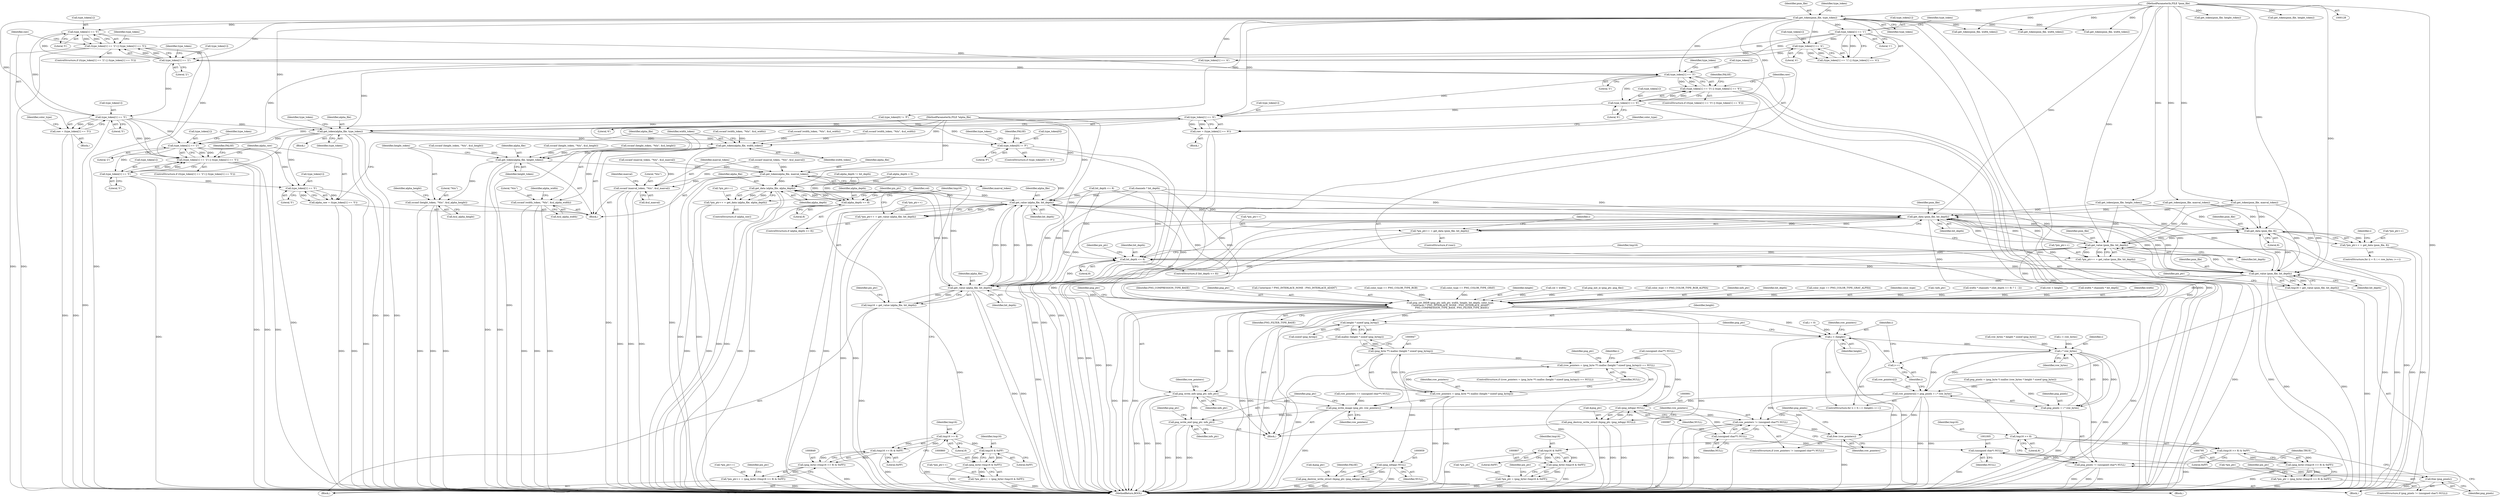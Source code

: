 digraph "1_Android_9d4853418ab2f754c2b63e091c29c5529b8b86ca_159@array" {
"1000285" [label="(Call,type_token[1] == '5')"];
"1000209" [label="(Call,get_token(pnm_file, type_token))"];
"1000129" [label="(MethodParameterIn,FILE *pnm_file)"];
"1000280" [label="(Call,type_token[1] == '2')"];
"1000224" [label="(Call,type_token[1] == '1')"];
"1000229" [label="(Call,type_token[1] == '4')"];
"1000279" [label="(Call,(type_token[1] == '2') || (type_token[1] == '5'))"];
"1000508" [label="(Call,(type_token[1] == '2') || (type_token[1] == '5'))"];
"1000293" [label="(Call,type_token[1] == '5')"];
"1000291" [label="(Call,raw = (type_token[1] == '5'))"];
"1000494" [label="(Call,get_token(alpha_file, type_token))"];
"1000498" [label="(Call,type_token[0] != 'P')"];
"1000509" [label="(Call,type_token[1] == '2')"];
"1000514" [label="(Call,type_token[1] == '5')"];
"1000522" [label="(Call,type_token[1] == '5')"];
"1000520" [label="(Call,alpha_raw = (type_token[1] == '5'))"];
"1000527" [label="(Call,get_token(alpha_file, width_token))"];
"1000530" [label="(Call,sscanf (width_token, \"%lu\", &ul_alpha_width))"];
"1000546" [label="(Call,get_token(alpha_file, height_token))"];
"1000549" [label="(Call,sscanf (height_token, \"%lu\", &ul_alpha_height))"];
"1000565" [label="(Call,get_token(alpha_file, maxval_token))"];
"1000568" [label="(Call,sscanf (maxval_token, \"%lu\", &ul_maxval))"];
"1000822" [label="(Call,get_data (alpha_file, alpha_depth))"];
"1000818" [label="(Call,*pix_ptr++ = get_data (alpha_file, alpha_depth))"];
"1000827" [label="(Call,alpha_depth <= 8)"];
"1000834" [label="(Call,get_value (alpha_file, bit_depth))"];
"1000769" [label="(Call,get_data (pnm_file, bit_depth))"];
"1000736" [label="(Call,get_data (pnm_file, 8))"];
"1000732" [label="(Call,*pix_ptr++ = get_data (pnm_file, 8))"];
"1000781" [label="(Call,get_value (pnm_file, bit_depth))"];
"1000774" [label="(Call,bit_depth <= 8)"];
"1000788" [label="(Call,get_value (pnm_file, bit_depth))"];
"1000786" [label="(Call,tmp16 = get_value (pnm_file, bit_depth))"];
"1000797" [label="(Call,tmp16 >> 8)"];
"1000796" [label="(Call,(tmp16 >> 8) & 0xFF)"];
"1000794" [label="(Call,(png_byte) ((tmp16 >> 8) & 0xFF))"];
"1000791" [label="(Call,*pix_ptr = (png_byte) ((tmp16 >> 8) & 0xFF))"];
"1000808" [label="(Call,tmp16 & 0xFF)"];
"1000806" [label="(Call,(png_byte) (tmp16 & 0xFF))"];
"1000803" [label="(Call,*pix_ptr = (png_byte) (tmp16 & 0xFF))"];
"1000841" [label="(Call,get_value (alpha_file, bit_depth))"];
"1000839" [label="(Call,tmp16 = get_value (alpha_file, bit_depth))"];
"1000851" [label="(Call,tmp16 >> 8)"];
"1000850" [label="(Call,(tmp16 >> 8) & 0xFF)"];
"1000848" [label="(Call,(png_byte) ((tmp16 >> 8) & 0xFF))"];
"1000844" [label="(Call,*pix_ptr++ = (png_byte) ((tmp16 >> 8) & 0xFF))"];
"1000861" [label="(Call,tmp16 & 0xFF)"];
"1000859" [label="(Call,(png_byte) (tmp16 & 0xFF))"];
"1000855" [label="(Call,*pix_ptr++ = (png_byte) (tmp16 & 0xFF))"];
"1000918" [label="(Call,png_set_IHDR (png_ptr, info_ptr, width, height, bit_depth, color_type,\n (!interlace) ? PNG_INTERLACE_NONE : PNG_INTERLACE_ADAM7,\n    PNG_COMPRESSION_TYPE_BASE, PNG_FILTER_TYPE_BASE))"];
"1000932" [label="(Call,png_write_info (png_ptr, info_ptr))"];
"1000981" [label="(Call,png_write_image (png_ptr, row_pointers))"];
"1000984" [label="(Call,png_write_end (png_ptr, info_ptr))"];
"1000994" [label="(Call,row_pointers != (unsigned char**) NULL)"];
"1000999" [label="(Call,free (row_pointers))"];
"1000949" [label="(Call,height * sizeof (png_bytep))"];
"1000948" [label="(Call,malloc (height * sizeof (png_bytep)))"];
"1000946" [label="(Call,(png_byte **) malloc (height * sizeof (png_bytep)))"];
"1000943" [label="(Call,(row_pointers = (png_byte **) malloc (height * sizeof (png_bytep))) == NULL)"];
"1000958" [label="(Call,(png_infopp) NULL)"];
"1000955" [label="(Call,png_destroy_write_struct (&png_ptr, (png_infopp) NULL))"];
"1000990" [label="(Call,(png_infopp) NULL)"];
"1000987" [label="(Call,png_destroy_write_struct (&png_ptr, (png_infopp) NULL))"];
"1000996" [label="(Call,(unsigned char**) NULL)"];
"1001004" [label="(Call,(unsigned char*) NULL)"];
"1001002" [label="(Call,png_pixels != (unsigned char*) NULL)"];
"1001007" [label="(Call,free (png_pixels))"];
"1000944" [label="(Call,row_pointers = (png_byte **) malloc (height * sizeof (png_bytep)))"];
"1000967" [label="(Call,i < (height))"];
"1000978" [label="(Call,i * row_bytes)"];
"1000970" [label="(Call,i++)"];
"1000972" [label="(Call,row_pointers[i] = png_pixels + i * row_bytes)"];
"1000976" [label="(Call,png_pixels + i * row_bytes)"];
"1000777" [label="(Call,*pix_ptr++ = get_value (pnm_file, bit_depth))"];
"1000765" [label="(Call,*pix_ptr++ = get_data (pnm_file, bit_depth))"];
"1000830" [label="(Call,*pix_ptr++ = get_value (alpha_file, bit_depth))"];
"1000378" [label="(Call,type_token[1] == '3')"];
"1000377" [label="(Call,(type_token[1] == '3') || (type_token[1] == '6'))"];
"1000383" [label="(Call,type_token[1] == '6')"];
"1000391" [label="(Call,type_token[1] == '6')"];
"1000389" [label="(Call,raw = (type_token[1] == '6'))"];
"1000731" [label="(Identifier,i)"];
"1000823" [label="(Identifier,alpha_file)"];
"1000686" [label="(Call,bit_depth <= 8)"];
"1000855" [label="(Call,*pix_ptr++ = (png_byte) (tmp16 & 0xFF))"];
"1000930" [label="(Identifier,PNG_COMPRESSION_TYPE_BASE)"];
"1000786" [label="(Call,tmp16 = get_value (pnm_file, bit_depth))"];
"1000693" [label="(Call,png_pixels = (png_byte *) malloc (row_bytes * height * sizeof (png_byte)))"];
"1000919" [label="(Identifier,png_ptr)"];
"1000129" [label="(MethodParameterIn,FILE *pnm_file)"];
"1000287" [label="(Identifier,type_token)"];
"1000960" [label="(Identifier,NULL)"];
"1000387" [label="(Literal,'6')"];
"1000829" [label="(Literal,8)"];
"1000330" [label="(Call,sscanf (maxval_token, \"%lu\", &ul_maxval))"];
"1000327" [label="(Call,get_token(pnm_file, maxval_token))"];
"1000518" [label="(Literal,'5')"];
"1000550" [label="(Identifier,height_token)"];
"1000799" [label="(Literal,8)"];
"1000925" [label="(Call,(!interlace) ? PNG_INTERLACE_NONE : PNG_INTERLACE_ADAM7)"];
"1000978" [label="(Call,i * row_bytes)"];
"1000233" [label="(Literal,'4')"];
"1000782" [label="(Identifier,pnm_file)"];
"1000640" [label="(Call,color_type == PNG_COLOR_TYPE_RGB)"];
"1000787" [label="(Identifier,tmp16)"];
"1000532" [label="(Literal,\"%lu\")"];
"1000765" [label="(Call,*pix_ptr++ = get_data (pnm_file, bit_depth))"];
"1000479" [label="(Block,)"];
"1000415" [label="(Call,sscanf (height_token, \"%lu\", &ul_height))"];
"1000210" [label="(Identifier,pnm_file)"];
"1000551" [label="(Literal,\"%lu\")"];
"1000223" [label="(Call,(type_token[1] == '1') || (type_token[1] == '4'))"];
"1000783" [label="(Identifier,bit_depth)"];
"1000780" [label="(Identifier,pix_ptr)"];
"1000624" [label="(Call,color_type == PNG_COLOR_TYPE_GRAY)"];
"1000932" [label="(Call,png_write_info (png_ptr, info_ptr))"];
"1000993" [label="(ControlStructure,if (row_pointers != (unsigned char**) NULL))"];
"1000566" [label="(Identifier,alpha_file)"];
"1000727" [label="(Call,i < row_bytes)"];
"1000922" [label="(Identifier,height)"];
"1000990" [label="(Call,(png_infopp) NULL)"];
"1000859" [label="(Call,(png_byte) (tmp16 & 0xFF))"];
"1000528" [label="(Identifier,alpha_file)"];
"1000507" [label="(ControlStructure,if ((type_token[1] == '2') || (type_token[1] == '5')))"];
"1000531" [label="(Identifier,width_token)"];
"1000844" [label="(Call,*pix_ptr++ = (png_byte) ((tmp16 >> 8) & 0xFF))"];
"1000963" [label="(ControlStructure,for (i = 0; i < (height); i++))"];
"1000785" [label="(Block,)"];
"1000377" [label="(Call,(type_token[1] == '3') || (type_token[1] == '6'))"];
"1000523" [label="(Call,type_token[1])"];
"1000297" [label="(Literal,'5')"];
"1000499" [label="(Call,type_token[0])"];
"1000390" [label="(Identifier,raw)"];
"1000847" [label="(Identifier,pix_ptr)"];
"1000723" [label="(ControlStructure,for (i = 0; i < row_bytes; i++))"];
"1000950" [label="(Identifier,height)"];
"1000862" [label="(Identifier,tmp16)"];
"1000794" [label="(Call,(png_byte) ((tmp16 >> 8) & 0xFF))"];
"1000301" [label="(Call,get_token(pnm_file, width_token))"];
"1000949" [label="(Call,height * sizeof (png_bytep))"];
"1000937" [label="(Identifier,row_pointers)"];
"1000778" [label="(Call,*pix_ptr++)"];
"1000225" [label="(Call,type_token[1])"];
"1000944" [label="(Call,row_pointers = (png_byte **) malloc (height * sizeof (png_bytep)))"];
"1000568" [label="(Call,sscanf (maxval_token, \"%lu\", &ul_maxval))"];
"1000314" [label="(Call,get_token(pnm_file, height_token))"];
"1000736" [label="(Call,get_data (pnm_file, 8))"];
"1000527" [label="(Call,get_token(alpha_file, width_token))"];
"1001000" [label="(Identifier,row_pointers)"];
"1000999" [label="(Call,free (row_pointers))"];
"1000215" [label="(Identifier,type_token)"];
"1000934" [label="(Identifier,info_ptr)"];
"1000852" [label="(Identifier,tmp16)"];
"1001007" [label="(Call,free (png_pixels))"];
"1000968" [label="(Identifier,i)"];
"1000281" [label="(Call,type_token[1])"];
"1000774" [label="(Call,bit_depth <= 8)"];
"1000836" [label="(Identifier,bit_depth)"];
"1001011" [label="(MethodReturn,BOOL)"];
"1000790" [label="(Identifier,bit_depth)"];
"1000839" [label="(Call,tmp16 = get_value (alpha_file, bit_depth))"];
"1000971" [label="(Identifier,i)"];
"1000382" [label="(Literal,'3')"];
"1000248" [label="(Call,sscanf (width_token, \"%lu\", &ul_width))"];
"1000508" [label="(Call,(type_token[1] == '2') || (type_token[1] == '5'))"];
"1000733" [label="(Call,*pix_ptr++)"];
"1000970" [label="(Call,i++)"];
"1000809" [label="(Identifier,tmp16)"];
"1000791" [label="(Call,*pix_ptr = (png_byte) ((tmp16 >> 8) & 0xFF))"];
"1000261" [label="(Call,sscanf (height_token, \"%lu\", &ul_height))"];
"1000972" [label="(Call,row_pointers[i] = png_pixels + i * row_bytes)"];
"1000955" [label="(Call,png_destroy_write_struct (&png_ptr, (png_infopp) NULL))"];
"1000258" [label="(Call,get_token(pnm_file, height_token))"];
"1000763" [label="(ControlStructure,if (raw))"];
"1000838" [label="(Block,)"];
"1000516" [label="(Identifier,type_token)"];
"1000536" [label="(Identifier,alpha_width)"];
"1000933" [label="(Identifier,png_ptr)"];
"1000974" [label="(Identifier,row_pointers)"];
"1000831" [label="(Call,*pix_ptr++)"];
"1000213" [label="(Call,type_token[0] != 'P')"];
"1000224" [label="(Call,type_token[1] == '1')"];
"1000810" [label="(Literal,0xFF)"];
"1000555" [label="(Identifier,alpha_height)"];
"1000854" [label="(Literal,0xFF)"];
"1000766" [label="(Call,*pix_ptr++)"];
"1000380" [label="(Identifier,type_token)"];
"1000513" [label="(Literal,'2')"];
"1000552" [label="(Call,&ul_alpha_height)"];
"1000982" [label="(Identifier,png_ptr)"];
"1000828" [label="(Identifier,alpha_depth)"];
"1000987" [label="(Call,png_destroy_write_struct (&png_ptr, (png_infopp) NULL))"];
"1000304" [label="(Call,sscanf (width_token, \"%lu\", &ul_width))"];
"1000981" [label="(Call,png_write_image (png_ptr, row_pointers))"];
"1000548" [label="(Identifier,height_token)"];
"1000737" [label="(Identifier,pnm_file)"];
"1000292" [label="(Identifier,raw)"];
"1000745" [label="(Call,col < width)"];
"1001002" [label="(Call,png_pixels != (unsigned char*) NULL)"];
"1000529" [label="(Identifier,width_token)"];
"1000845" [label="(Call,*pix_ptr++)"];
"1000228" [label="(Literal,'1')"];
"1000775" [label="(Identifier,bit_depth)"];
"1000773" [label="(ControlStructure,if (bit_depth <= 8))"];
"1000284" [label="(Literal,'2')"];
"1000402" [label="(Call,sscanf (width_token, \"%lu\", &ul_width))"];
"1000526" [label="(Literal,'5')"];
"1000521" [label="(Identifier,alpha_raw)"];
"1000286" [label="(Call,type_token[1])"];
"1000673" [label="(Call,channels * bit_depth)"];
"1000496" [label="(Identifier,type_token)"];
"1000520" [label="(Call,alpha_raw = (type_token[1] == '5'))"];
"1000777" [label="(Call,*pix_ptr++ = get_value (pnm_file, bit_depth))"];
"1000546" [label="(Call,get_token(alpha_file, height_token))"];
"1000861" [label="(Call,tmp16 & 0xFF)"];
"1000983" [label="(Identifier,row_pointers)"];
"1000522" [label="(Call,type_token[1] == '5')"];
"1000498" [label="(Call,type_token[0] != 'P')"];
"1000384" [label="(Call,type_token[1])"];
"1000942" [label="(ControlStructure,if ((row_pointers = (png_byte **) malloc (height * sizeof (png_bytep))) == NULL))"];
"1000998" [label="(Identifier,NULL)"];
"1000915" [label="(Call,png_init_io (png_ptr, png_file))"];
"1000511" [label="(Identifier,type_token)"];
"1000299" [label="(Identifier,color_type)"];
"1000376" [label="(ControlStructure,if ((type_token[1] == '3') || (type_token[1] == '6')))"];
"1000648" [label="(Call,color_type == PNG_COLOR_TYPE_RGB_ALPHA)"];
"1000945" [label="(Identifier,row_pointers)"];
"1000428" [label="(Call,sscanf (maxval_token, \"%lu\", &ul_maxval))"];
"1000134" [label="(Block,)"];
"1000385" [label="(Identifier,type_token)"];
"1000995" [label="(Identifier,row_pointers)"];
"1001006" [label="(Identifier,NULL)"];
"1000505" [label="(Identifier,FALSE)"];
"1000515" [label="(Call,type_token[1])"];
"1000822" [label="(Call,get_data (alpha_file, alpha_depth))"];
"1000827" [label="(Call,alpha_depth <= 8)"];
"1000280" [label="(Call,type_token[1] == '2')"];
"1000290" [label="(Block,)"];
"1000502" [label="(Literal,'P')"];
"1000514" [label="(Call,type_token[1] == '5')"];
"1000425" [label="(Call,get_token(pnm_file, maxval_token))"];
"1000569" [label="(Identifier,maxval_token)"];
"1000863" [label="(Literal,0xFF)"];
"1000399" [label="(Call,get_token(pnm_file, width_token))"];
"1000833" [label="(Identifier,pix_ptr)"];
"1000965" [label="(Identifier,i)"];
"1000476" [label="(Identifier,FALSE)"];
"1000841" [label="(Call,get_value (alpha_file, bit_depth))"];
"1000622" [label="(Identifier,FALSE)"];
"1000389" [label="(Call,raw = (type_token[1] == '6'))"];
"1000289" [label="(Literal,'5')"];
"1000980" [label="(Identifier,row_bytes)"];
"1000826" [label="(ControlStructure,if (alpha_depth <= 8))"];
"1000976" [label="(Call,png_pixels + i * row_bytes)"];
"1000979" [label="(Identifier,i)"];
"1000850" [label="(Call,(tmp16 >> 8) & 0xFF)"];
"1000804" [label="(Call,*pix_ptr)"];
"1000294" [label="(Call,type_token[1])"];
"1000946" [label="(Call,(png_byte **) malloc (height * sizeof (png_bytep)))"];
"1000840" [label="(Identifier,tmp16)"];
"1000383" [label="(Call,type_token[1] == '6')"];
"1000509" [label="(Call,type_token[1] == '2')"];
"1000229" [label="(Call,type_token[1] == '4')"];
"1000920" [label="(Identifier,info_ptr)"];
"1000412" [label="(Call,get_token(pnm_file, height_token))"];
"1000808" [label="(Call,tmp16 & 0xFF)"];
"1000989" [label="(Identifier,png_ptr)"];
"1001008" [label="(Identifier,png_pixels)"];
"1000192" [label="(Call,alpha_depth = 0)"];
"1000698" [label="(Call,row_bytes * height * sizeof (png_byte))"];
"1000231" [label="(Identifier,type_token)"];
"1000818" [label="(Call,*pix_ptr++ = get_data (alpha_file, alpha_depth))"];
"1000510" [label="(Call,type_token[1])"];
"1000948" [label="(Call,malloc (height * sizeof (png_bytep)))"];
"1000834" [label="(Call,get_value (alpha_file, bit_depth))"];
"1000986" [label="(Identifier,info_ptr)"];
"1000967" [label="(Call,i < (height))"];
"1000245" [label="(Call,get_token(pnm_file, width_token))"];
"1000533" [label="(Call,&ul_alpha_width)"];
"1000391" [label="(Call,type_token[1] == '6')"];
"1000953" [label="(Identifier,NULL)"];
"1000131" [label="(MethodParameterIn,FILE *alpha_file)"];
"1000761" [label="(Identifier,i)"];
"1000497" [label="(ControlStructure,if (type_token[0] != 'P'))"];
"1000789" [label="(Identifier,pnm_file)"];
"1000951" [label="(Call,sizeof (png_bytep))"];
"1000793" [label="(Identifier,pix_ptr)"];
"1000848" [label="(Call,(png_byte) ((tmp16 >> 8) & 0xFF))"];
"1000992" [label="(Identifier,NULL)"];
"1000397" [label="(Identifier,color_type)"];
"1000278" [label="(ControlStructure,if ((type_token[1] == '2') || (type_token[1] == '5')))"];
"1000923" [label="(Identifier,bit_depth)"];
"1000632" [label="(Call,color_type == PNG_COLOR_TYPE_GRAY_ALPHA)"];
"1000816" [label="(ControlStructure,if (alpha_raw))"];
"1000549" [label="(Call,sscanf (height_token, \"%lu\", &ul_alpha_height))"];
"1000856" [label="(Call,*pix_ptr++)"];
"1000279" [label="(Call,(type_token[1] == '2') || (type_token[1] == '5'))"];
"1000769" [label="(Call,get_data (pnm_file, bit_depth))"];
"1000788" [label="(Call,get_value (pnm_file, bit_depth))"];
"1000798" [label="(Identifier,tmp16)"];
"1000792" [label="(Call,*pix_ptr)"];
"1000924" [label="(Identifier,color_type)"];
"1000918" [label="(Call,png_set_IHDR (png_ptr, info_ptr, width, height, bit_depth, color_type,\n (!interlace) ? PNG_INTERLACE_NONE : PNG_INTERLACE_ADAM7,\n    PNG_COMPRESSION_TYPE_BASE, PNG_FILTER_TYPE_BASE))"];
"1000237" [label="(Call,type_token[1] == '4')"];
"1000209" [label="(Call,get_token(pnm_file, type_token))"];
"1000882" [label="(Call,!info_ptr)"];
"1001001" [label="(ControlStructure,if (png_pixels != (unsigned char*) NULL))"];
"1000835" [label="(Identifier,alpha_file)"];
"1000530" [label="(Call,sscanf (width_token, \"%lu\", &ul_alpha_width))"];
"1000977" [label="(Identifier,png_pixels)"];
"1000285" [label="(Call,type_token[1] == '5')"];
"1000853" [label="(Literal,8)"];
"1000988" [label="(Call,&png_ptr)"];
"1000800" [label="(Literal,0xFF)"];
"1000943" [label="(Call,(row_pointers = (png_byte **) malloc (height * sizeof (png_bytep))) == NULL)"];
"1000770" [label="(Identifier,pnm_file)"];
"1000858" [label="(Identifier,pix_ptr)"];
"1000570" [label="(Literal,\"%lu\")"];
"1000614" [label="(Call,alpha_depth != bit_depth)"];
"1000681" [label="(Call,width * channels * ((bit_depth <= 8) ? 1 : 2))"];
"1000211" [label="(Identifier,type_token)"];
"1000985" [label="(Identifier,png_ptr)"];
"1000291" [label="(Call,raw = (type_token[1] == '5'))"];
"1000494" [label="(Call,get_token(alpha_file, type_token))"];
"1000500" [label="(Identifier,type_token)"];
"1000732" [label="(Call,*pix_ptr++ = get_data (pnm_file, 8))"];
"1001010" [label="(Identifier,TRUE)"];
"1000574" [label="(Identifier,maxval)"];
"1000519" [label="(Block,)"];
"1000317" [label="(Call,sscanf (height_token, \"%lu\", &ul_height))"];
"1000567" [label="(Identifier,maxval_token)"];
"1000958" [label="(Call,(png_infopp) NULL)"];
"1000796" [label="(Call,(tmp16 >> 8) & 0xFF)"];
"1000806" [label="(Call,(png_byte) (tmp16 & 0xFF))"];
"1000803" [label="(Call,*pix_ptr = (png_byte) (tmp16 & 0xFF))"];
"1000984" [label="(Call,png_write_end (png_ptr, info_ptr))"];
"1000392" [label="(Call,type_token[1])"];
"1000851" [label="(Call,tmp16 >> 8)"];
"1000714" [label="(Call,row < height)"];
"1000964" [label="(Call,i = 0)"];
"1000571" [label="(Call,&ul_maxval)"];
"1000936" [label="(Call,row_pointers == (unsigned char**) NULL)"];
"1000973" [label="(Call,row_pointers[i])"];
"1000388" [label="(Block,)"];
"1000395" [label="(Literal,'6')"];
"1000962" [label="(Identifier,FALSE)"];
"1001003" [label="(Identifier,png_pixels)"];
"1000671" [label="(Call,width * channels * bit_depth)"];
"1000797" [label="(Call,tmp16 >> 8)"];
"1000565" [label="(Call,get_token(alpha_file, maxval_token))"];
"1000819" [label="(Call,*pix_ptr++)"];
"1000771" [label="(Identifier,bit_depth)"];
"1000957" [label="(Identifier,png_ptr)"];
"1000293" [label="(Call,type_token[1] == '5')"];
"1000378" [label="(Call,type_token[1] == '3')"];
"1000931" [label="(Identifier,PNG_FILTER_TYPE_BASE)"];
"1000379" [label="(Call,type_token[1])"];
"1000547" [label="(Identifier,alpha_file)"];
"1000830" [label="(Call,*pix_ptr++ = get_value (alpha_file, bit_depth))"];
"1000843" [label="(Identifier,bit_depth)"];
"1000749" [label="(Identifier,col)"];
"1000824" [label="(Identifier,alpha_depth)"];
"1000996" [label="(Call,(unsigned char**) NULL)"];
"1000842" [label="(Identifier,alpha_file)"];
"1000230" [label="(Call,type_token[1])"];
"1000994" [label="(Call,row_pointers != (unsigned char**) NULL)"];
"1000738" [label="(Literal,8)"];
"1000802" [label="(Identifier,pix_ptr)"];
"1000954" [label="(Block,)"];
"1000938" [label="(Call,(unsigned char**) NULL)"];
"1000921" [label="(Identifier,width)"];
"1000956" [label="(Call,&png_ptr)"];
"1000969" [label="(Identifier,height)"];
"1000781" [label="(Call,get_value (pnm_file, bit_depth))"];
"1000812" [label="(Identifier,pix_ptr)"];
"1001004" [label="(Call,(unsigned char*) NULL)"];
"1000495" [label="(Identifier,alpha_file)"];
"1000776" [label="(Literal,8)"];
"1000285" -> "1000279"  [label="AST: "];
"1000285" -> "1000289"  [label="CFG: "];
"1000286" -> "1000285"  [label="AST: "];
"1000289" -> "1000285"  [label="AST: "];
"1000279" -> "1000285"  [label="CFG: "];
"1000285" -> "1000279"  [label="DDG: "];
"1000285" -> "1000279"  [label="DDG: "];
"1000209" -> "1000285"  [label="DDG: "];
"1000280" -> "1000285"  [label="DDG: "];
"1000285" -> "1000293"  [label="DDG: "];
"1000285" -> "1000378"  [label="DDG: "];
"1000209" -> "1000134"  [label="AST: "];
"1000209" -> "1000211"  [label="CFG: "];
"1000210" -> "1000209"  [label="AST: "];
"1000211" -> "1000209"  [label="AST: "];
"1000215" -> "1000209"  [label="CFG: "];
"1000209" -> "1001011"  [label="DDG: "];
"1000209" -> "1001011"  [label="DDG: "];
"1000209" -> "1001011"  [label="DDG: "];
"1000129" -> "1000209"  [label="DDG: "];
"1000209" -> "1000213"  [label="DDG: "];
"1000209" -> "1000224"  [label="DDG: "];
"1000209" -> "1000229"  [label="DDG: "];
"1000209" -> "1000237"  [label="DDG: "];
"1000209" -> "1000245"  [label="DDG: "];
"1000209" -> "1000280"  [label="DDG: "];
"1000209" -> "1000293"  [label="DDG: "];
"1000209" -> "1000301"  [label="DDG: "];
"1000209" -> "1000378"  [label="DDG: "];
"1000209" -> "1000383"  [label="DDG: "];
"1000209" -> "1000391"  [label="DDG: "];
"1000209" -> "1000399"  [label="DDG: "];
"1000209" -> "1000494"  [label="DDG: "];
"1000129" -> "1000128"  [label="AST: "];
"1000129" -> "1001011"  [label="DDG: "];
"1000129" -> "1000245"  [label="DDG: "];
"1000129" -> "1000258"  [label="DDG: "];
"1000129" -> "1000301"  [label="DDG: "];
"1000129" -> "1000314"  [label="DDG: "];
"1000129" -> "1000327"  [label="DDG: "];
"1000129" -> "1000399"  [label="DDG: "];
"1000129" -> "1000412"  [label="DDG: "];
"1000129" -> "1000425"  [label="DDG: "];
"1000129" -> "1000736"  [label="DDG: "];
"1000129" -> "1000769"  [label="DDG: "];
"1000129" -> "1000781"  [label="DDG: "];
"1000129" -> "1000788"  [label="DDG: "];
"1000280" -> "1000279"  [label="AST: "];
"1000280" -> "1000284"  [label="CFG: "];
"1000281" -> "1000280"  [label="AST: "];
"1000284" -> "1000280"  [label="AST: "];
"1000287" -> "1000280"  [label="CFG: "];
"1000279" -> "1000280"  [label="CFG: "];
"1000280" -> "1000279"  [label="DDG: "];
"1000280" -> "1000279"  [label="DDG: "];
"1000224" -> "1000280"  [label="DDG: "];
"1000229" -> "1000280"  [label="DDG: "];
"1000280" -> "1000293"  [label="DDG: "];
"1000280" -> "1000378"  [label="DDG: "];
"1000224" -> "1000223"  [label="AST: "];
"1000224" -> "1000228"  [label="CFG: "];
"1000225" -> "1000224"  [label="AST: "];
"1000228" -> "1000224"  [label="AST: "];
"1000231" -> "1000224"  [label="CFG: "];
"1000223" -> "1000224"  [label="CFG: "];
"1000224" -> "1000223"  [label="DDG: "];
"1000224" -> "1000223"  [label="DDG: "];
"1000224" -> "1000229"  [label="DDG: "];
"1000224" -> "1000237"  [label="DDG: "];
"1000229" -> "1000223"  [label="AST: "];
"1000229" -> "1000233"  [label="CFG: "];
"1000230" -> "1000229"  [label="AST: "];
"1000233" -> "1000229"  [label="AST: "];
"1000223" -> "1000229"  [label="CFG: "];
"1000229" -> "1000223"  [label="DDG: "];
"1000229" -> "1000223"  [label="DDG: "];
"1000229" -> "1000237"  [label="DDG: "];
"1000279" -> "1000278"  [label="AST: "];
"1000292" -> "1000279"  [label="CFG: "];
"1000380" -> "1000279"  [label="CFG: "];
"1000279" -> "1001011"  [label="DDG: "];
"1000279" -> "1001011"  [label="DDG: "];
"1000279" -> "1001011"  [label="DDG: "];
"1000279" -> "1000508"  [label="DDG: "];
"1000508" -> "1000507"  [label="AST: "];
"1000508" -> "1000509"  [label="CFG: "];
"1000508" -> "1000514"  [label="CFG: "];
"1000509" -> "1000508"  [label="AST: "];
"1000514" -> "1000508"  [label="AST: "];
"1000521" -> "1000508"  [label="CFG: "];
"1000622" -> "1000508"  [label="CFG: "];
"1000508" -> "1001011"  [label="DDG: "];
"1000508" -> "1001011"  [label="DDG: "];
"1000508" -> "1001011"  [label="DDG: "];
"1000509" -> "1000508"  [label="DDG: "];
"1000509" -> "1000508"  [label="DDG: "];
"1000514" -> "1000508"  [label="DDG: "];
"1000514" -> "1000508"  [label="DDG: "];
"1000293" -> "1000508"  [label="DDG: "];
"1000293" -> "1000508"  [label="DDG: "];
"1000293" -> "1000291"  [label="AST: "];
"1000293" -> "1000297"  [label="CFG: "];
"1000294" -> "1000293"  [label="AST: "];
"1000297" -> "1000293"  [label="AST: "];
"1000291" -> "1000293"  [label="CFG: "];
"1000293" -> "1001011"  [label="DDG: "];
"1000293" -> "1000291"  [label="DDG: "];
"1000293" -> "1000291"  [label="DDG: "];
"1000293" -> "1000494"  [label="DDG: "];
"1000293" -> "1000509"  [label="DDG: "];
"1000291" -> "1000290"  [label="AST: "];
"1000292" -> "1000291"  [label="AST: "];
"1000299" -> "1000291"  [label="CFG: "];
"1000291" -> "1001011"  [label="DDG: "];
"1000291" -> "1001011"  [label="DDG: "];
"1000494" -> "1000479"  [label="AST: "];
"1000494" -> "1000496"  [label="CFG: "];
"1000495" -> "1000494"  [label="AST: "];
"1000496" -> "1000494"  [label="AST: "];
"1000500" -> "1000494"  [label="CFG: "];
"1000494" -> "1001011"  [label="DDG: "];
"1000494" -> "1001011"  [label="DDG: "];
"1000494" -> "1001011"  [label="DDG: "];
"1000131" -> "1000494"  [label="DDG: "];
"1000391" -> "1000494"  [label="DDG: "];
"1000237" -> "1000494"  [label="DDG: "];
"1000213" -> "1000494"  [label="DDG: "];
"1000494" -> "1000498"  [label="DDG: "];
"1000494" -> "1000509"  [label="DDG: "];
"1000494" -> "1000514"  [label="DDG: "];
"1000494" -> "1000522"  [label="DDG: "];
"1000494" -> "1000527"  [label="DDG: "];
"1000498" -> "1000497"  [label="AST: "];
"1000498" -> "1000502"  [label="CFG: "];
"1000499" -> "1000498"  [label="AST: "];
"1000502" -> "1000498"  [label="AST: "];
"1000505" -> "1000498"  [label="CFG: "];
"1000511" -> "1000498"  [label="CFG: "];
"1000498" -> "1001011"  [label="DDG: "];
"1000498" -> "1001011"  [label="DDG: "];
"1000213" -> "1000498"  [label="DDG: "];
"1000509" -> "1000513"  [label="CFG: "];
"1000510" -> "1000509"  [label="AST: "];
"1000513" -> "1000509"  [label="AST: "];
"1000516" -> "1000509"  [label="CFG: "];
"1000509" -> "1001011"  [label="DDG: "];
"1000391" -> "1000509"  [label="DDG: "];
"1000237" -> "1000509"  [label="DDG: "];
"1000509" -> "1000514"  [label="DDG: "];
"1000509" -> "1000522"  [label="DDG: "];
"1000514" -> "1000518"  [label="CFG: "];
"1000515" -> "1000514"  [label="AST: "];
"1000518" -> "1000514"  [label="AST: "];
"1000514" -> "1001011"  [label="DDG: "];
"1000514" -> "1000522"  [label="DDG: "];
"1000522" -> "1000520"  [label="AST: "];
"1000522" -> "1000526"  [label="CFG: "];
"1000523" -> "1000522"  [label="AST: "];
"1000526" -> "1000522"  [label="AST: "];
"1000520" -> "1000522"  [label="CFG: "];
"1000522" -> "1001011"  [label="DDG: "];
"1000522" -> "1000520"  [label="DDG: "];
"1000522" -> "1000520"  [label="DDG: "];
"1000520" -> "1000519"  [label="AST: "];
"1000521" -> "1000520"  [label="AST: "];
"1000528" -> "1000520"  [label="CFG: "];
"1000520" -> "1001011"  [label="DDG: "];
"1000520" -> "1001011"  [label="DDG: "];
"1000527" -> "1000519"  [label="AST: "];
"1000527" -> "1000529"  [label="CFG: "];
"1000528" -> "1000527"  [label="AST: "];
"1000529" -> "1000527"  [label="AST: "];
"1000531" -> "1000527"  [label="CFG: "];
"1000527" -> "1001011"  [label="DDG: "];
"1000527" -> "1001011"  [label="DDG: "];
"1000131" -> "1000527"  [label="DDG: "];
"1000304" -> "1000527"  [label="DDG: "];
"1000402" -> "1000527"  [label="DDG: "];
"1000248" -> "1000527"  [label="DDG: "];
"1000527" -> "1000530"  [label="DDG: "];
"1000527" -> "1000546"  [label="DDG: "];
"1000530" -> "1000519"  [label="AST: "];
"1000530" -> "1000533"  [label="CFG: "];
"1000531" -> "1000530"  [label="AST: "];
"1000532" -> "1000530"  [label="AST: "];
"1000533" -> "1000530"  [label="AST: "];
"1000536" -> "1000530"  [label="CFG: "];
"1000530" -> "1001011"  [label="DDG: "];
"1000530" -> "1001011"  [label="DDG: "];
"1000530" -> "1001011"  [label="DDG: "];
"1000546" -> "1000519"  [label="AST: "];
"1000546" -> "1000548"  [label="CFG: "];
"1000547" -> "1000546"  [label="AST: "];
"1000548" -> "1000546"  [label="AST: "];
"1000550" -> "1000546"  [label="CFG: "];
"1000546" -> "1001011"  [label="DDG: "];
"1000546" -> "1001011"  [label="DDG: "];
"1000131" -> "1000546"  [label="DDG: "];
"1000317" -> "1000546"  [label="DDG: "];
"1000415" -> "1000546"  [label="DDG: "];
"1000261" -> "1000546"  [label="DDG: "];
"1000546" -> "1000549"  [label="DDG: "];
"1000546" -> "1000565"  [label="DDG: "];
"1000549" -> "1000519"  [label="AST: "];
"1000549" -> "1000552"  [label="CFG: "];
"1000550" -> "1000549"  [label="AST: "];
"1000551" -> "1000549"  [label="AST: "];
"1000552" -> "1000549"  [label="AST: "];
"1000555" -> "1000549"  [label="CFG: "];
"1000549" -> "1001011"  [label="DDG: "];
"1000549" -> "1001011"  [label="DDG: "];
"1000549" -> "1001011"  [label="DDG: "];
"1000565" -> "1000519"  [label="AST: "];
"1000565" -> "1000567"  [label="CFG: "];
"1000566" -> "1000565"  [label="AST: "];
"1000567" -> "1000565"  [label="AST: "];
"1000569" -> "1000565"  [label="CFG: "];
"1000565" -> "1001011"  [label="DDG: "];
"1000565" -> "1001011"  [label="DDG: "];
"1000131" -> "1000565"  [label="DDG: "];
"1000330" -> "1000565"  [label="DDG: "];
"1000428" -> "1000565"  [label="DDG: "];
"1000565" -> "1000568"  [label="DDG: "];
"1000565" -> "1000822"  [label="DDG: "];
"1000565" -> "1000834"  [label="DDG: "];
"1000565" -> "1000841"  [label="DDG: "];
"1000568" -> "1000519"  [label="AST: "];
"1000568" -> "1000571"  [label="CFG: "];
"1000569" -> "1000568"  [label="AST: "];
"1000570" -> "1000568"  [label="AST: "];
"1000571" -> "1000568"  [label="AST: "];
"1000574" -> "1000568"  [label="CFG: "];
"1000568" -> "1001011"  [label="DDG: "];
"1000568" -> "1001011"  [label="DDG: "];
"1000568" -> "1001011"  [label="DDG: "];
"1000330" -> "1000568"  [label="DDG: "];
"1000428" -> "1000568"  [label="DDG: "];
"1000822" -> "1000818"  [label="AST: "];
"1000822" -> "1000824"  [label="CFG: "];
"1000823" -> "1000822"  [label="AST: "];
"1000824" -> "1000822"  [label="AST: "];
"1000818" -> "1000822"  [label="CFG: "];
"1000822" -> "1001011"  [label="DDG: "];
"1000822" -> "1001011"  [label="DDG: "];
"1000822" -> "1000818"  [label="DDG: "];
"1000822" -> "1000818"  [label="DDG: "];
"1000834" -> "1000822"  [label="DDG: "];
"1000841" -> "1000822"  [label="DDG: "];
"1000131" -> "1000822"  [label="DDG: "];
"1000614" -> "1000822"  [label="DDG: "];
"1000827" -> "1000822"  [label="DDG: "];
"1000192" -> "1000822"  [label="DDG: "];
"1000822" -> "1000827"  [label="DDG: "];
"1000822" -> "1000834"  [label="DDG: "];
"1000822" -> "1000841"  [label="DDG: "];
"1000818" -> "1000816"  [label="AST: "];
"1000819" -> "1000818"  [label="AST: "];
"1000749" -> "1000818"  [label="CFG: "];
"1000818" -> "1001011"  [label="DDG: "];
"1000818" -> "1001011"  [label="DDG: "];
"1000827" -> "1000826"  [label="AST: "];
"1000827" -> "1000829"  [label="CFG: "];
"1000828" -> "1000827"  [label="AST: "];
"1000829" -> "1000827"  [label="AST: "];
"1000833" -> "1000827"  [label="CFG: "];
"1000840" -> "1000827"  [label="CFG: "];
"1000827" -> "1001011"  [label="DDG: "];
"1000827" -> "1001011"  [label="DDG: "];
"1000614" -> "1000827"  [label="DDG: "];
"1000192" -> "1000827"  [label="DDG: "];
"1000834" -> "1000830"  [label="AST: "];
"1000834" -> "1000836"  [label="CFG: "];
"1000835" -> "1000834"  [label="AST: "];
"1000836" -> "1000834"  [label="AST: "];
"1000830" -> "1000834"  [label="CFG: "];
"1000834" -> "1001011"  [label="DDG: "];
"1000834" -> "1001011"  [label="DDG: "];
"1000834" -> "1000769"  [label="DDG: "];
"1000834" -> "1000774"  [label="DDG: "];
"1000834" -> "1000830"  [label="DDG: "];
"1000834" -> "1000830"  [label="DDG: "];
"1000841" -> "1000834"  [label="DDG: "];
"1000841" -> "1000834"  [label="DDG: "];
"1000131" -> "1000834"  [label="DDG: "];
"1000781" -> "1000834"  [label="DDG: "];
"1000788" -> "1000834"  [label="DDG: "];
"1000673" -> "1000834"  [label="DDG: "];
"1000686" -> "1000834"  [label="DDG: "];
"1000769" -> "1000834"  [label="DDG: "];
"1000834" -> "1000841"  [label="DDG: "];
"1000834" -> "1000841"  [label="DDG: "];
"1000834" -> "1000918"  [label="DDG: "];
"1000769" -> "1000765"  [label="AST: "];
"1000769" -> "1000771"  [label="CFG: "];
"1000770" -> "1000769"  [label="AST: "];
"1000771" -> "1000769"  [label="AST: "];
"1000765" -> "1000769"  [label="CFG: "];
"1000769" -> "1001011"  [label="DDG: "];
"1000769" -> "1001011"  [label="DDG: "];
"1000769" -> "1000736"  [label="DDG: "];
"1000769" -> "1000765"  [label="DDG: "];
"1000769" -> "1000765"  [label="DDG: "];
"1000258" -> "1000769"  [label="DDG: "];
"1000788" -> "1000769"  [label="DDG: "];
"1000788" -> "1000769"  [label="DDG: "];
"1000327" -> "1000769"  [label="DDG: "];
"1000736" -> "1000769"  [label="DDG: "];
"1000781" -> "1000769"  [label="DDG: "];
"1000781" -> "1000769"  [label="DDG: "];
"1000425" -> "1000769"  [label="DDG: "];
"1000841" -> "1000769"  [label="DDG: "];
"1000673" -> "1000769"  [label="DDG: "];
"1000686" -> "1000769"  [label="DDG: "];
"1000769" -> "1000774"  [label="DDG: "];
"1000769" -> "1000781"  [label="DDG: "];
"1000769" -> "1000788"  [label="DDG: "];
"1000769" -> "1000841"  [label="DDG: "];
"1000769" -> "1000918"  [label="DDG: "];
"1000736" -> "1000732"  [label="AST: "];
"1000736" -> "1000738"  [label="CFG: "];
"1000737" -> "1000736"  [label="AST: "];
"1000738" -> "1000736"  [label="AST: "];
"1000732" -> "1000736"  [label="CFG: "];
"1000736" -> "1001011"  [label="DDG: "];
"1000736" -> "1000732"  [label="DDG: "];
"1000736" -> "1000732"  [label="DDG: "];
"1000258" -> "1000736"  [label="DDG: "];
"1000788" -> "1000736"  [label="DDG: "];
"1000327" -> "1000736"  [label="DDG: "];
"1000781" -> "1000736"  [label="DDG: "];
"1000425" -> "1000736"  [label="DDG: "];
"1000736" -> "1000781"  [label="DDG: "];
"1000736" -> "1000788"  [label="DDG: "];
"1000732" -> "1000723"  [label="AST: "];
"1000733" -> "1000732"  [label="AST: "];
"1000731" -> "1000732"  [label="CFG: "];
"1000732" -> "1001011"  [label="DDG: "];
"1000732" -> "1001011"  [label="DDG: "];
"1000781" -> "1000777"  [label="AST: "];
"1000781" -> "1000783"  [label="CFG: "];
"1000782" -> "1000781"  [label="AST: "];
"1000783" -> "1000781"  [label="AST: "];
"1000777" -> "1000781"  [label="CFG: "];
"1000781" -> "1001011"  [label="DDG: "];
"1000781" -> "1001011"  [label="DDG: "];
"1000781" -> "1000774"  [label="DDG: "];
"1000781" -> "1000777"  [label="DDG: "];
"1000781" -> "1000777"  [label="DDG: "];
"1000258" -> "1000781"  [label="DDG: "];
"1000788" -> "1000781"  [label="DDG: "];
"1000327" -> "1000781"  [label="DDG: "];
"1000425" -> "1000781"  [label="DDG: "];
"1000774" -> "1000781"  [label="DDG: "];
"1000781" -> "1000788"  [label="DDG: "];
"1000781" -> "1000841"  [label="DDG: "];
"1000781" -> "1000918"  [label="DDG: "];
"1000774" -> "1000773"  [label="AST: "];
"1000774" -> "1000776"  [label="CFG: "];
"1000775" -> "1000774"  [label="AST: "];
"1000776" -> "1000774"  [label="AST: "];
"1000780" -> "1000774"  [label="CFG: "];
"1000787" -> "1000774"  [label="CFG: "];
"1000774" -> "1001011"  [label="DDG: "];
"1000841" -> "1000774"  [label="DDG: "];
"1000788" -> "1000774"  [label="DDG: "];
"1000673" -> "1000774"  [label="DDG: "];
"1000686" -> "1000774"  [label="DDG: "];
"1000774" -> "1000788"  [label="DDG: "];
"1000788" -> "1000786"  [label="AST: "];
"1000788" -> "1000790"  [label="CFG: "];
"1000789" -> "1000788"  [label="AST: "];
"1000790" -> "1000788"  [label="AST: "];
"1000786" -> "1000788"  [label="CFG: "];
"1000788" -> "1001011"  [label="DDG: "];
"1000788" -> "1001011"  [label="DDG: "];
"1000788" -> "1000786"  [label="DDG: "];
"1000788" -> "1000786"  [label="DDG: "];
"1000258" -> "1000788"  [label="DDG: "];
"1000327" -> "1000788"  [label="DDG: "];
"1000425" -> "1000788"  [label="DDG: "];
"1000788" -> "1000841"  [label="DDG: "];
"1000788" -> "1000918"  [label="DDG: "];
"1000786" -> "1000785"  [label="AST: "];
"1000787" -> "1000786"  [label="AST: "];
"1000793" -> "1000786"  [label="CFG: "];
"1000786" -> "1001011"  [label="DDG: "];
"1000786" -> "1000797"  [label="DDG: "];
"1000797" -> "1000796"  [label="AST: "];
"1000797" -> "1000799"  [label="CFG: "];
"1000798" -> "1000797"  [label="AST: "];
"1000799" -> "1000797"  [label="AST: "];
"1000800" -> "1000797"  [label="CFG: "];
"1000797" -> "1000796"  [label="DDG: "];
"1000797" -> "1000796"  [label="DDG: "];
"1000797" -> "1000808"  [label="DDG: "];
"1000796" -> "1000794"  [label="AST: "];
"1000796" -> "1000800"  [label="CFG: "];
"1000800" -> "1000796"  [label="AST: "];
"1000794" -> "1000796"  [label="CFG: "];
"1000796" -> "1001011"  [label="DDG: "];
"1000796" -> "1000794"  [label="DDG: "];
"1000796" -> "1000794"  [label="DDG: "];
"1000794" -> "1000791"  [label="AST: "];
"1000795" -> "1000794"  [label="AST: "];
"1000791" -> "1000794"  [label="CFG: "];
"1000794" -> "1001011"  [label="DDG: "];
"1000794" -> "1000791"  [label="DDG: "];
"1000791" -> "1000785"  [label="AST: "];
"1000792" -> "1000791"  [label="AST: "];
"1000802" -> "1000791"  [label="CFG: "];
"1000791" -> "1001011"  [label="DDG: "];
"1000808" -> "1000806"  [label="AST: "];
"1000808" -> "1000810"  [label="CFG: "];
"1000809" -> "1000808"  [label="AST: "];
"1000810" -> "1000808"  [label="AST: "];
"1000806" -> "1000808"  [label="CFG: "];
"1000808" -> "1001011"  [label="DDG: "];
"1000808" -> "1000806"  [label="DDG: "];
"1000808" -> "1000806"  [label="DDG: "];
"1000806" -> "1000803"  [label="AST: "];
"1000807" -> "1000806"  [label="AST: "];
"1000803" -> "1000806"  [label="CFG: "];
"1000806" -> "1001011"  [label="DDG: "];
"1000806" -> "1000803"  [label="DDG: "];
"1000803" -> "1000785"  [label="AST: "];
"1000804" -> "1000803"  [label="AST: "];
"1000812" -> "1000803"  [label="CFG: "];
"1000803" -> "1001011"  [label="DDG: "];
"1000803" -> "1001011"  [label="DDG: "];
"1000841" -> "1000839"  [label="AST: "];
"1000841" -> "1000843"  [label="CFG: "];
"1000842" -> "1000841"  [label="AST: "];
"1000843" -> "1000841"  [label="AST: "];
"1000839" -> "1000841"  [label="CFG: "];
"1000841" -> "1001011"  [label="DDG: "];
"1000841" -> "1001011"  [label="DDG: "];
"1000841" -> "1000839"  [label="DDG: "];
"1000841" -> "1000839"  [label="DDG: "];
"1000131" -> "1000841"  [label="DDG: "];
"1000673" -> "1000841"  [label="DDG: "];
"1000686" -> "1000841"  [label="DDG: "];
"1000841" -> "1000918"  [label="DDG: "];
"1000839" -> "1000838"  [label="AST: "];
"1000840" -> "1000839"  [label="AST: "];
"1000847" -> "1000839"  [label="CFG: "];
"1000839" -> "1001011"  [label="DDG: "];
"1000839" -> "1000851"  [label="DDG: "];
"1000851" -> "1000850"  [label="AST: "];
"1000851" -> "1000853"  [label="CFG: "];
"1000852" -> "1000851"  [label="AST: "];
"1000853" -> "1000851"  [label="AST: "];
"1000854" -> "1000851"  [label="CFG: "];
"1000851" -> "1000850"  [label="DDG: "];
"1000851" -> "1000850"  [label="DDG: "];
"1000851" -> "1000861"  [label="DDG: "];
"1000850" -> "1000848"  [label="AST: "];
"1000850" -> "1000854"  [label="CFG: "];
"1000854" -> "1000850"  [label="AST: "];
"1000848" -> "1000850"  [label="CFG: "];
"1000850" -> "1001011"  [label="DDG: "];
"1000850" -> "1000848"  [label="DDG: "];
"1000850" -> "1000848"  [label="DDG: "];
"1000848" -> "1000844"  [label="AST: "];
"1000849" -> "1000848"  [label="AST: "];
"1000844" -> "1000848"  [label="CFG: "];
"1000848" -> "1001011"  [label="DDG: "];
"1000848" -> "1000844"  [label="DDG: "];
"1000844" -> "1000838"  [label="AST: "];
"1000845" -> "1000844"  [label="AST: "];
"1000858" -> "1000844"  [label="CFG: "];
"1000844" -> "1001011"  [label="DDG: "];
"1000861" -> "1000859"  [label="AST: "];
"1000861" -> "1000863"  [label="CFG: "];
"1000862" -> "1000861"  [label="AST: "];
"1000863" -> "1000861"  [label="AST: "];
"1000859" -> "1000861"  [label="CFG: "];
"1000861" -> "1001011"  [label="DDG: "];
"1000861" -> "1000859"  [label="DDG: "];
"1000861" -> "1000859"  [label="DDG: "];
"1000859" -> "1000855"  [label="AST: "];
"1000860" -> "1000859"  [label="AST: "];
"1000855" -> "1000859"  [label="CFG: "];
"1000859" -> "1001011"  [label="DDG: "];
"1000859" -> "1000855"  [label="DDG: "];
"1000855" -> "1000838"  [label="AST: "];
"1000856" -> "1000855"  [label="AST: "];
"1000749" -> "1000855"  [label="CFG: "];
"1000855" -> "1001011"  [label="DDG: "];
"1000855" -> "1001011"  [label="DDG: "];
"1000918" -> "1000134"  [label="AST: "];
"1000918" -> "1000931"  [label="CFG: "];
"1000919" -> "1000918"  [label="AST: "];
"1000920" -> "1000918"  [label="AST: "];
"1000921" -> "1000918"  [label="AST: "];
"1000922" -> "1000918"  [label="AST: "];
"1000923" -> "1000918"  [label="AST: "];
"1000924" -> "1000918"  [label="AST: "];
"1000925" -> "1000918"  [label="AST: "];
"1000930" -> "1000918"  [label="AST: "];
"1000931" -> "1000918"  [label="AST: "];
"1000933" -> "1000918"  [label="CFG: "];
"1000918" -> "1001011"  [label="DDG: "];
"1000918" -> "1001011"  [label="DDG: "];
"1000918" -> "1001011"  [label="DDG: "];
"1000918" -> "1001011"  [label="DDG: "];
"1000918" -> "1001011"  [label="DDG: "];
"1000918" -> "1001011"  [label="DDG: "];
"1000918" -> "1001011"  [label="DDG: "];
"1000915" -> "1000918"  [label="DDG: "];
"1000882" -> "1000918"  [label="DDG: "];
"1000681" -> "1000918"  [label="DDG: "];
"1000745" -> "1000918"  [label="DDG: "];
"1000671" -> "1000918"  [label="DDG: "];
"1000714" -> "1000918"  [label="DDG: "];
"1000673" -> "1000918"  [label="DDG: "];
"1000686" -> "1000918"  [label="DDG: "];
"1000640" -> "1000918"  [label="DDG: "];
"1000632" -> "1000918"  [label="DDG: "];
"1000624" -> "1000918"  [label="DDG: "];
"1000648" -> "1000918"  [label="DDG: "];
"1000918" -> "1000932"  [label="DDG: "];
"1000918" -> "1000932"  [label="DDG: "];
"1000918" -> "1000949"  [label="DDG: "];
"1000918" -> "1000967"  [label="DDG: "];
"1000932" -> "1000134"  [label="AST: "];
"1000932" -> "1000934"  [label="CFG: "];
"1000933" -> "1000932"  [label="AST: "];
"1000934" -> "1000932"  [label="AST: "];
"1000937" -> "1000932"  [label="CFG: "];
"1000932" -> "1001011"  [label="DDG: "];
"1000932" -> "1001011"  [label="DDG: "];
"1000932" -> "1001011"  [label="DDG: "];
"1000932" -> "1000981"  [label="DDG: "];
"1000932" -> "1000984"  [label="DDG: "];
"1000981" -> "1000134"  [label="AST: "];
"1000981" -> "1000983"  [label="CFG: "];
"1000982" -> "1000981"  [label="AST: "];
"1000983" -> "1000981"  [label="AST: "];
"1000985" -> "1000981"  [label="CFG: "];
"1000981" -> "1001011"  [label="DDG: "];
"1000936" -> "1000981"  [label="DDG: "];
"1000972" -> "1000981"  [label="DDG: "];
"1000944" -> "1000981"  [label="DDG: "];
"1000981" -> "1000984"  [label="DDG: "];
"1000981" -> "1000994"  [label="DDG: "];
"1000984" -> "1000134"  [label="AST: "];
"1000984" -> "1000986"  [label="CFG: "];
"1000985" -> "1000984"  [label="AST: "];
"1000986" -> "1000984"  [label="AST: "];
"1000989" -> "1000984"  [label="CFG: "];
"1000984" -> "1001011"  [label="DDG: "];
"1000984" -> "1001011"  [label="DDG: "];
"1000984" -> "1001011"  [label="DDG: "];
"1000994" -> "1000993"  [label="AST: "];
"1000994" -> "1000996"  [label="CFG: "];
"1000995" -> "1000994"  [label="AST: "];
"1000996" -> "1000994"  [label="AST: "];
"1001000" -> "1000994"  [label="CFG: "];
"1001003" -> "1000994"  [label="CFG: "];
"1000994" -> "1001011"  [label="DDG: "];
"1000994" -> "1001011"  [label="DDG: "];
"1000994" -> "1001011"  [label="DDG: "];
"1000972" -> "1000994"  [label="DDG: "];
"1000996" -> "1000994"  [label="DDG: "];
"1000994" -> "1000999"  [label="DDG: "];
"1000999" -> "1000993"  [label="AST: "];
"1000999" -> "1001000"  [label="CFG: "];
"1001000" -> "1000999"  [label="AST: "];
"1001003" -> "1000999"  [label="CFG: "];
"1000999" -> "1001011"  [label="DDG: "];
"1000972" -> "1000999"  [label="DDG: "];
"1000949" -> "1000948"  [label="AST: "];
"1000949" -> "1000951"  [label="CFG: "];
"1000950" -> "1000949"  [label="AST: "];
"1000951" -> "1000949"  [label="AST: "];
"1000948" -> "1000949"  [label="CFG: "];
"1000949" -> "1001011"  [label="DDG: "];
"1000949" -> "1000948"  [label="DDG: "];
"1000949" -> "1000967"  [label="DDG: "];
"1000948" -> "1000946"  [label="AST: "];
"1000946" -> "1000948"  [label="CFG: "];
"1000948" -> "1001011"  [label="DDG: "];
"1000948" -> "1000946"  [label="DDG: "];
"1000946" -> "1000944"  [label="AST: "];
"1000947" -> "1000946"  [label="AST: "];
"1000944" -> "1000946"  [label="CFG: "];
"1000946" -> "1001011"  [label="DDG: "];
"1000946" -> "1000943"  [label="DDG: "];
"1000946" -> "1000944"  [label="DDG: "];
"1000943" -> "1000942"  [label="AST: "];
"1000943" -> "1000953"  [label="CFG: "];
"1000944" -> "1000943"  [label="AST: "];
"1000953" -> "1000943"  [label="AST: "];
"1000957" -> "1000943"  [label="CFG: "];
"1000965" -> "1000943"  [label="CFG: "];
"1000943" -> "1001011"  [label="DDG: "];
"1000944" -> "1000943"  [label="DDG: "];
"1000938" -> "1000943"  [label="DDG: "];
"1000943" -> "1000958"  [label="DDG: "];
"1000943" -> "1000990"  [label="DDG: "];
"1000958" -> "1000955"  [label="AST: "];
"1000958" -> "1000960"  [label="CFG: "];
"1000959" -> "1000958"  [label="AST: "];
"1000960" -> "1000958"  [label="AST: "];
"1000955" -> "1000958"  [label="CFG: "];
"1000958" -> "1001011"  [label="DDG: "];
"1000958" -> "1000955"  [label="DDG: "];
"1000955" -> "1000954"  [label="AST: "];
"1000956" -> "1000955"  [label="AST: "];
"1000962" -> "1000955"  [label="CFG: "];
"1000955" -> "1001011"  [label="DDG: "];
"1000955" -> "1001011"  [label="DDG: "];
"1000955" -> "1001011"  [label="DDG: "];
"1000990" -> "1000987"  [label="AST: "];
"1000990" -> "1000992"  [label="CFG: "];
"1000991" -> "1000990"  [label="AST: "];
"1000992" -> "1000990"  [label="AST: "];
"1000987" -> "1000990"  [label="CFG: "];
"1000990" -> "1000987"  [label="DDG: "];
"1000938" -> "1000990"  [label="DDG: "];
"1000990" -> "1000996"  [label="DDG: "];
"1000987" -> "1000134"  [label="AST: "];
"1000988" -> "1000987"  [label="AST: "];
"1000995" -> "1000987"  [label="CFG: "];
"1000987" -> "1001011"  [label="DDG: "];
"1000987" -> "1001011"  [label="DDG: "];
"1000987" -> "1001011"  [label="DDG: "];
"1000996" -> "1000998"  [label="CFG: "];
"1000997" -> "1000996"  [label="AST: "];
"1000998" -> "1000996"  [label="AST: "];
"1000996" -> "1001004"  [label="DDG: "];
"1001004" -> "1001002"  [label="AST: "];
"1001004" -> "1001006"  [label="CFG: "];
"1001005" -> "1001004"  [label="AST: "];
"1001006" -> "1001004"  [label="AST: "];
"1001002" -> "1001004"  [label="CFG: "];
"1001004" -> "1001011"  [label="DDG: "];
"1001004" -> "1001002"  [label="DDG: "];
"1001002" -> "1001001"  [label="AST: "];
"1001003" -> "1001002"  [label="AST: "];
"1001008" -> "1001002"  [label="CFG: "];
"1001010" -> "1001002"  [label="CFG: "];
"1001002" -> "1001011"  [label="DDG: "];
"1001002" -> "1001011"  [label="DDG: "];
"1001002" -> "1001011"  [label="DDG: "];
"1000693" -> "1001002"  [label="DDG: "];
"1001002" -> "1001007"  [label="DDG: "];
"1001007" -> "1001001"  [label="AST: "];
"1001007" -> "1001008"  [label="CFG: "];
"1001008" -> "1001007"  [label="AST: "];
"1001010" -> "1001007"  [label="CFG: "];
"1001007" -> "1001011"  [label="DDG: "];
"1000945" -> "1000944"  [label="AST: "];
"1000953" -> "1000944"  [label="CFG: "];
"1000944" -> "1001011"  [label="DDG: "];
"1000944" -> "1001011"  [label="DDG: "];
"1000967" -> "1000963"  [label="AST: "];
"1000967" -> "1000969"  [label="CFG: "];
"1000968" -> "1000967"  [label="AST: "];
"1000969" -> "1000967"  [label="AST: "];
"1000974" -> "1000967"  [label="CFG: "];
"1000982" -> "1000967"  [label="CFG: "];
"1000967" -> "1001011"  [label="DDG: "];
"1000967" -> "1001011"  [label="DDG: "];
"1000967" -> "1001011"  [label="DDG: "];
"1000964" -> "1000967"  [label="DDG: "];
"1000970" -> "1000967"  [label="DDG: "];
"1000967" -> "1000978"  [label="DDG: "];
"1000978" -> "1000976"  [label="AST: "];
"1000978" -> "1000980"  [label="CFG: "];
"1000979" -> "1000978"  [label="AST: "];
"1000980" -> "1000978"  [label="AST: "];
"1000976" -> "1000978"  [label="CFG: "];
"1000978" -> "1001011"  [label="DDG: "];
"1000978" -> "1000970"  [label="DDG: "];
"1000978" -> "1000972"  [label="DDG: "];
"1000978" -> "1000972"  [label="DDG: "];
"1000978" -> "1000976"  [label="DDG: "];
"1000978" -> "1000976"  [label="DDG: "];
"1000727" -> "1000978"  [label="DDG: "];
"1000698" -> "1000978"  [label="DDG: "];
"1000970" -> "1000963"  [label="AST: "];
"1000970" -> "1000971"  [label="CFG: "];
"1000971" -> "1000970"  [label="AST: "];
"1000968" -> "1000970"  [label="CFG: "];
"1000972" -> "1000963"  [label="AST: "];
"1000972" -> "1000976"  [label="CFG: "];
"1000973" -> "1000972"  [label="AST: "];
"1000976" -> "1000972"  [label="AST: "];
"1000971" -> "1000972"  [label="CFG: "];
"1000972" -> "1001011"  [label="DDG: "];
"1000972" -> "1001011"  [label="DDG: "];
"1000693" -> "1000972"  [label="DDG: "];
"1000977" -> "1000976"  [label="AST: "];
"1000976" -> "1001011"  [label="DDG: "];
"1000693" -> "1000976"  [label="DDG: "];
"1000777" -> "1000773"  [label="AST: "];
"1000778" -> "1000777"  [label="AST: "];
"1000761" -> "1000777"  [label="CFG: "];
"1000777" -> "1001011"  [label="DDG: "];
"1000777" -> "1001011"  [label="DDG: "];
"1000765" -> "1000763"  [label="AST: "];
"1000766" -> "1000765"  [label="AST: "];
"1000761" -> "1000765"  [label="CFG: "];
"1000765" -> "1001011"  [label="DDG: "];
"1000765" -> "1001011"  [label="DDG: "];
"1000830" -> "1000826"  [label="AST: "];
"1000831" -> "1000830"  [label="AST: "];
"1000749" -> "1000830"  [label="CFG: "];
"1000830" -> "1001011"  [label="DDG: "];
"1000830" -> "1001011"  [label="DDG: "];
"1000378" -> "1000377"  [label="AST: "];
"1000378" -> "1000382"  [label="CFG: "];
"1000379" -> "1000378"  [label="AST: "];
"1000382" -> "1000378"  [label="AST: "];
"1000385" -> "1000378"  [label="CFG: "];
"1000377" -> "1000378"  [label="CFG: "];
"1000378" -> "1001011"  [label="DDG: "];
"1000378" -> "1000377"  [label="DDG: "];
"1000378" -> "1000377"  [label="DDG: "];
"1000378" -> "1000383"  [label="DDG: "];
"1000378" -> "1000391"  [label="DDG: "];
"1000377" -> "1000376"  [label="AST: "];
"1000377" -> "1000383"  [label="CFG: "];
"1000383" -> "1000377"  [label="AST: "];
"1000390" -> "1000377"  [label="CFG: "];
"1000476" -> "1000377"  [label="CFG: "];
"1000377" -> "1001011"  [label="DDG: "];
"1000377" -> "1001011"  [label="DDG: "];
"1000377" -> "1001011"  [label="DDG: "];
"1000383" -> "1000377"  [label="DDG: "];
"1000383" -> "1000377"  [label="DDG: "];
"1000383" -> "1000387"  [label="CFG: "];
"1000384" -> "1000383"  [label="AST: "];
"1000387" -> "1000383"  [label="AST: "];
"1000383" -> "1001011"  [label="DDG: "];
"1000383" -> "1000391"  [label="DDG: "];
"1000391" -> "1000389"  [label="AST: "];
"1000391" -> "1000395"  [label="CFG: "];
"1000392" -> "1000391"  [label="AST: "];
"1000395" -> "1000391"  [label="AST: "];
"1000389" -> "1000391"  [label="CFG: "];
"1000391" -> "1001011"  [label="DDG: "];
"1000391" -> "1000389"  [label="DDG: "];
"1000391" -> "1000389"  [label="DDG: "];
"1000389" -> "1000388"  [label="AST: "];
"1000390" -> "1000389"  [label="AST: "];
"1000397" -> "1000389"  [label="CFG: "];
"1000389" -> "1001011"  [label="DDG: "];
"1000389" -> "1001011"  [label="DDG: "];
}
